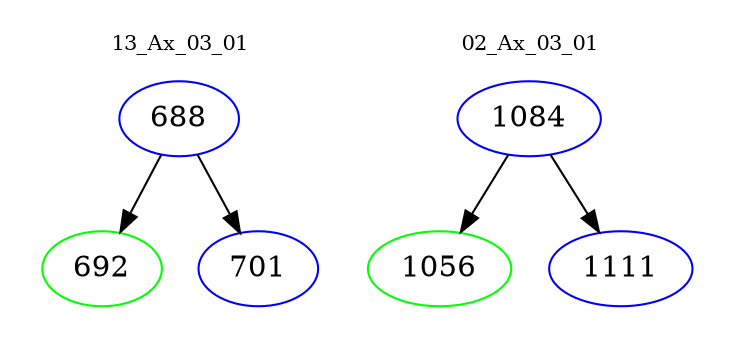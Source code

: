 digraph{
subgraph cluster_0 {
color = white
label = "13_Ax_03_01";
fontsize=10;
T0_688 [label="688", color="blue"]
T0_688 -> T0_692 [color="black"]
T0_692 [label="692", color="green"]
T0_688 -> T0_701 [color="black"]
T0_701 [label="701", color="blue"]
}
subgraph cluster_1 {
color = white
label = "02_Ax_03_01";
fontsize=10;
T1_1084 [label="1084", color="blue"]
T1_1084 -> T1_1056 [color="black"]
T1_1056 [label="1056", color="green"]
T1_1084 -> T1_1111 [color="black"]
T1_1111 [label="1111", color="blue"]
}
}
